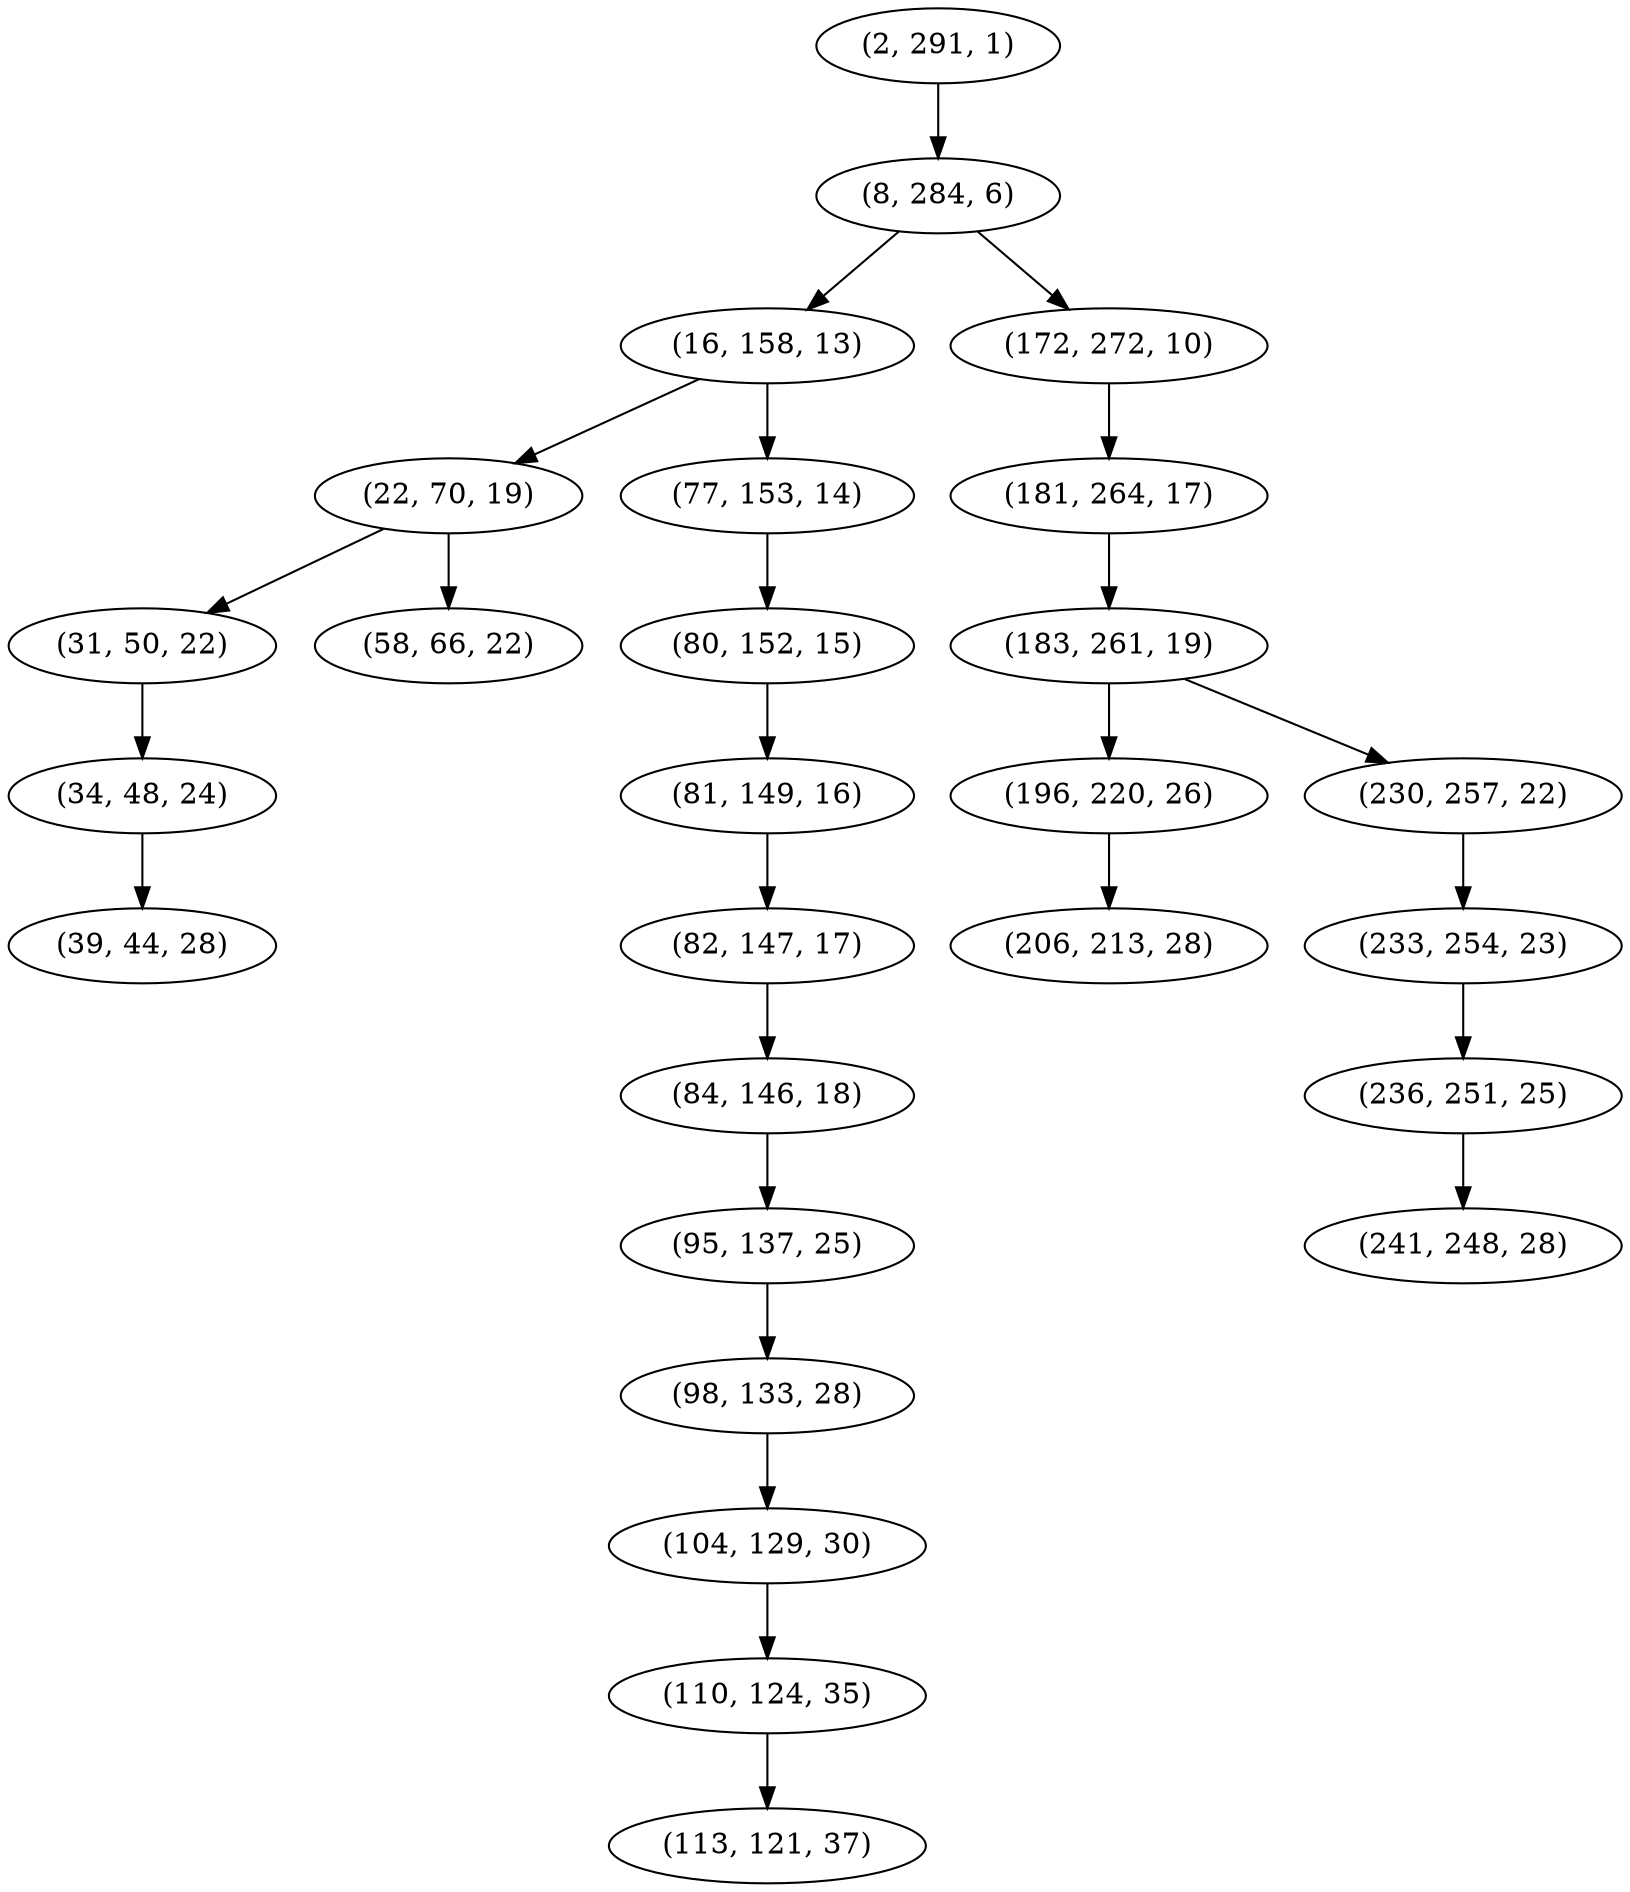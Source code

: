 digraph tree {
    "(2, 291, 1)";
    "(8, 284, 6)";
    "(16, 158, 13)";
    "(22, 70, 19)";
    "(31, 50, 22)";
    "(34, 48, 24)";
    "(39, 44, 28)";
    "(58, 66, 22)";
    "(77, 153, 14)";
    "(80, 152, 15)";
    "(81, 149, 16)";
    "(82, 147, 17)";
    "(84, 146, 18)";
    "(95, 137, 25)";
    "(98, 133, 28)";
    "(104, 129, 30)";
    "(110, 124, 35)";
    "(113, 121, 37)";
    "(172, 272, 10)";
    "(181, 264, 17)";
    "(183, 261, 19)";
    "(196, 220, 26)";
    "(206, 213, 28)";
    "(230, 257, 22)";
    "(233, 254, 23)";
    "(236, 251, 25)";
    "(241, 248, 28)";
    "(2, 291, 1)" -> "(8, 284, 6)";
    "(8, 284, 6)" -> "(16, 158, 13)";
    "(8, 284, 6)" -> "(172, 272, 10)";
    "(16, 158, 13)" -> "(22, 70, 19)";
    "(16, 158, 13)" -> "(77, 153, 14)";
    "(22, 70, 19)" -> "(31, 50, 22)";
    "(22, 70, 19)" -> "(58, 66, 22)";
    "(31, 50, 22)" -> "(34, 48, 24)";
    "(34, 48, 24)" -> "(39, 44, 28)";
    "(77, 153, 14)" -> "(80, 152, 15)";
    "(80, 152, 15)" -> "(81, 149, 16)";
    "(81, 149, 16)" -> "(82, 147, 17)";
    "(82, 147, 17)" -> "(84, 146, 18)";
    "(84, 146, 18)" -> "(95, 137, 25)";
    "(95, 137, 25)" -> "(98, 133, 28)";
    "(98, 133, 28)" -> "(104, 129, 30)";
    "(104, 129, 30)" -> "(110, 124, 35)";
    "(110, 124, 35)" -> "(113, 121, 37)";
    "(172, 272, 10)" -> "(181, 264, 17)";
    "(181, 264, 17)" -> "(183, 261, 19)";
    "(183, 261, 19)" -> "(196, 220, 26)";
    "(183, 261, 19)" -> "(230, 257, 22)";
    "(196, 220, 26)" -> "(206, 213, 28)";
    "(230, 257, 22)" -> "(233, 254, 23)";
    "(233, 254, 23)" -> "(236, 251, 25)";
    "(236, 251, 25)" -> "(241, 248, 28)";
}
